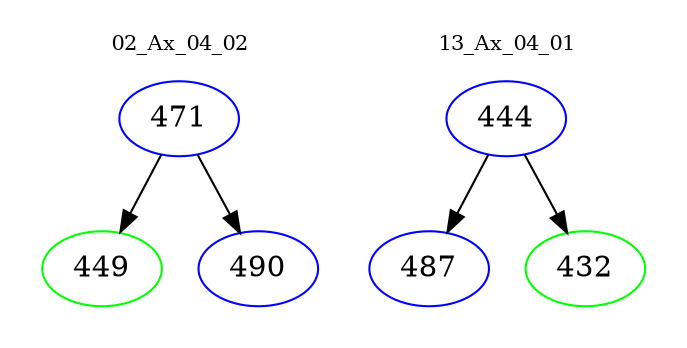 digraph{
subgraph cluster_0 {
color = white
label = "02_Ax_04_02";
fontsize=10;
T0_471 [label="471", color="blue"]
T0_471 -> T0_449 [color="black"]
T0_449 [label="449", color="green"]
T0_471 -> T0_490 [color="black"]
T0_490 [label="490", color="blue"]
}
subgraph cluster_1 {
color = white
label = "13_Ax_04_01";
fontsize=10;
T1_444 [label="444", color="blue"]
T1_444 -> T1_487 [color="black"]
T1_487 [label="487", color="blue"]
T1_444 -> T1_432 [color="black"]
T1_432 [label="432", color="green"]
}
}
